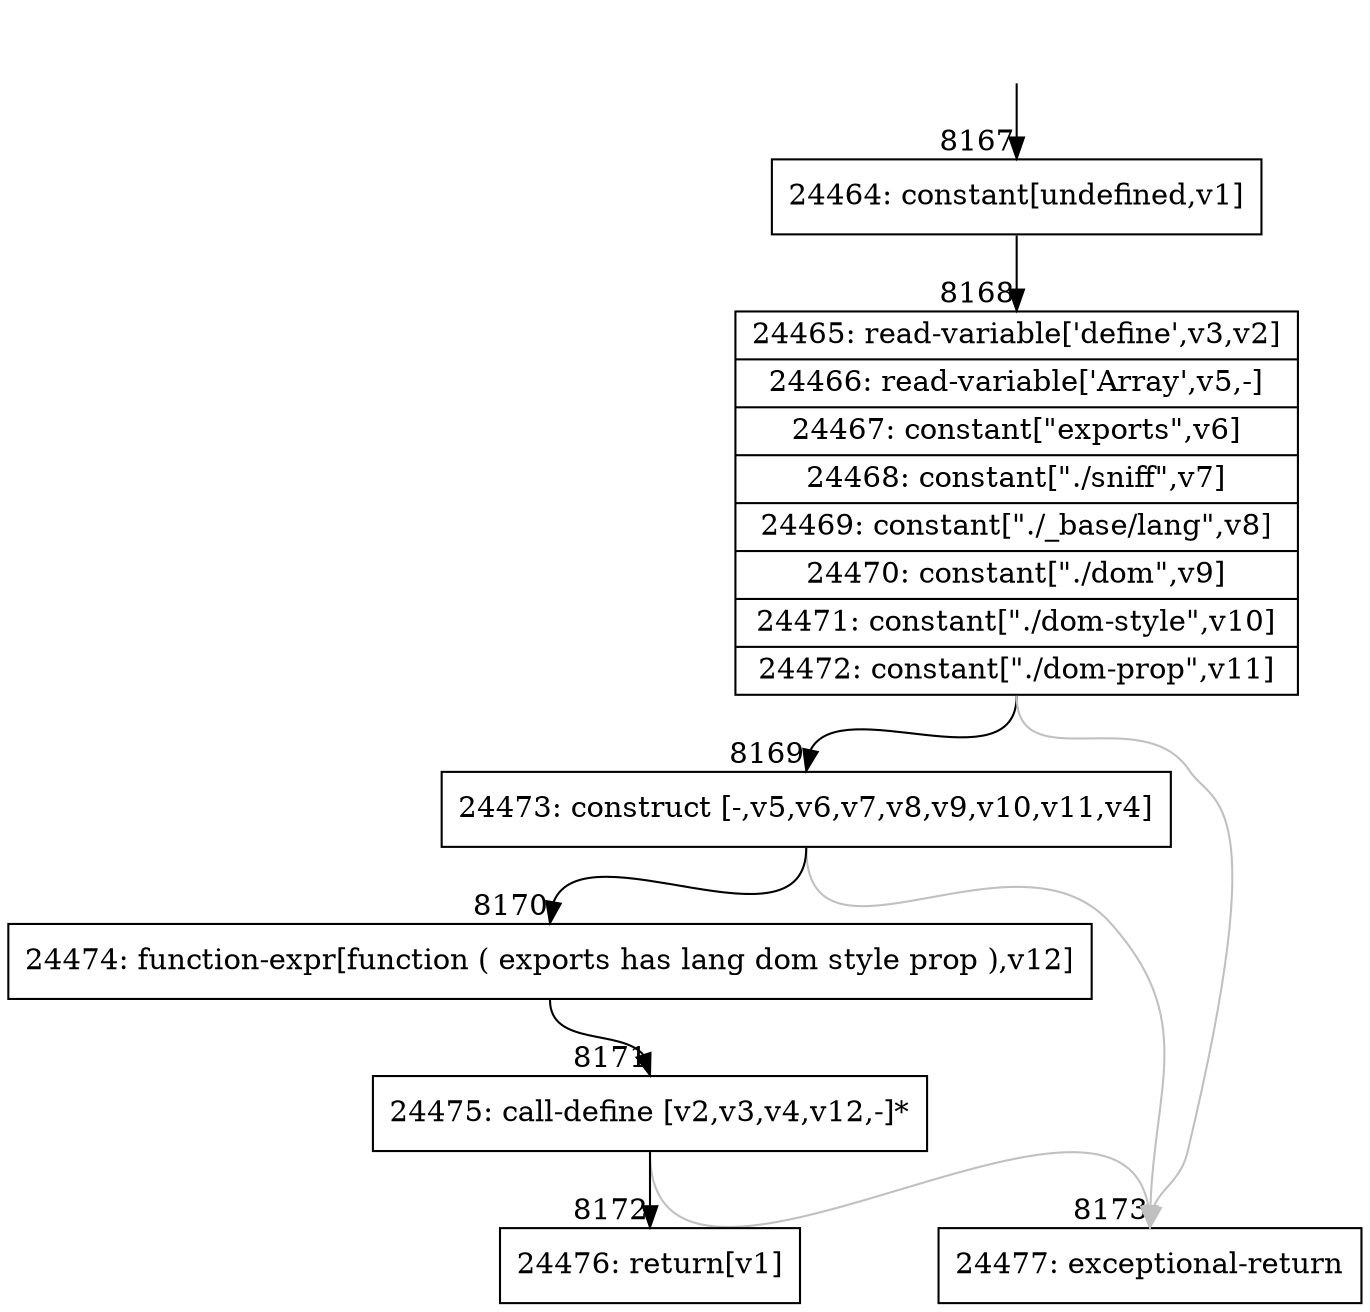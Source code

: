 digraph {
rankdir="TD"
BB_entry541[shape=none,label=""];
BB_entry541 -> BB8167 [tailport=s, headport=n, headlabel="    8167"]
BB8167 [shape=record label="{24464: constant[undefined,v1]}" ] 
BB8167 -> BB8168 [tailport=s, headport=n, headlabel="      8168"]
BB8168 [shape=record label="{24465: read-variable['define',v3,v2]|24466: read-variable['Array',v5,-]|24467: constant[\"exports\",v6]|24468: constant[\"./sniff\",v7]|24469: constant[\"./_base/lang\",v8]|24470: constant[\"./dom\",v9]|24471: constant[\"./dom-style\",v10]|24472: constant[\"./dom-prop\",v11]}" ] 
BB8168 -> BB8169 [tailport=s, headport=n, headlabel="      8169"]
BB8168 -> BB8173 [tailport=s, headport=n, color=gray, headlabel="      8173"]
BB8169 [shape=record label="{24473: construct [-,v5,v6,v7,v8,v9,v10,v11,v4]}" ] 
BB8169 -> BB8170 [tailport=s, headport=n, headlabel="      8170"]
BB8169 -> BB8173 [tailport=s, headport=n, color=gray]
BB8170 [shape=record label="{24474: function-expr[function ( exports has lang dom style prop ),v12]}" ] 
BB8170 -> BB8171 [tailport=s, headport=n, headlabel="      8171"]
BB8171 [shape=record label="{24475: call-define [v2,v3,v4,v12,-]*}" ] 
BB8171 -> BB8172 [tailport=s, headport=n, headlabel="      8172"]
BB8171 -> BB8173 [tailport=s, headport=n, color=gray]
BB8172 [shape=record label="{24476: return[v1]}" ] 
BB8173 [shape=record label="{24477: exceptional-return}" ] 
//#$~ 11433
}
